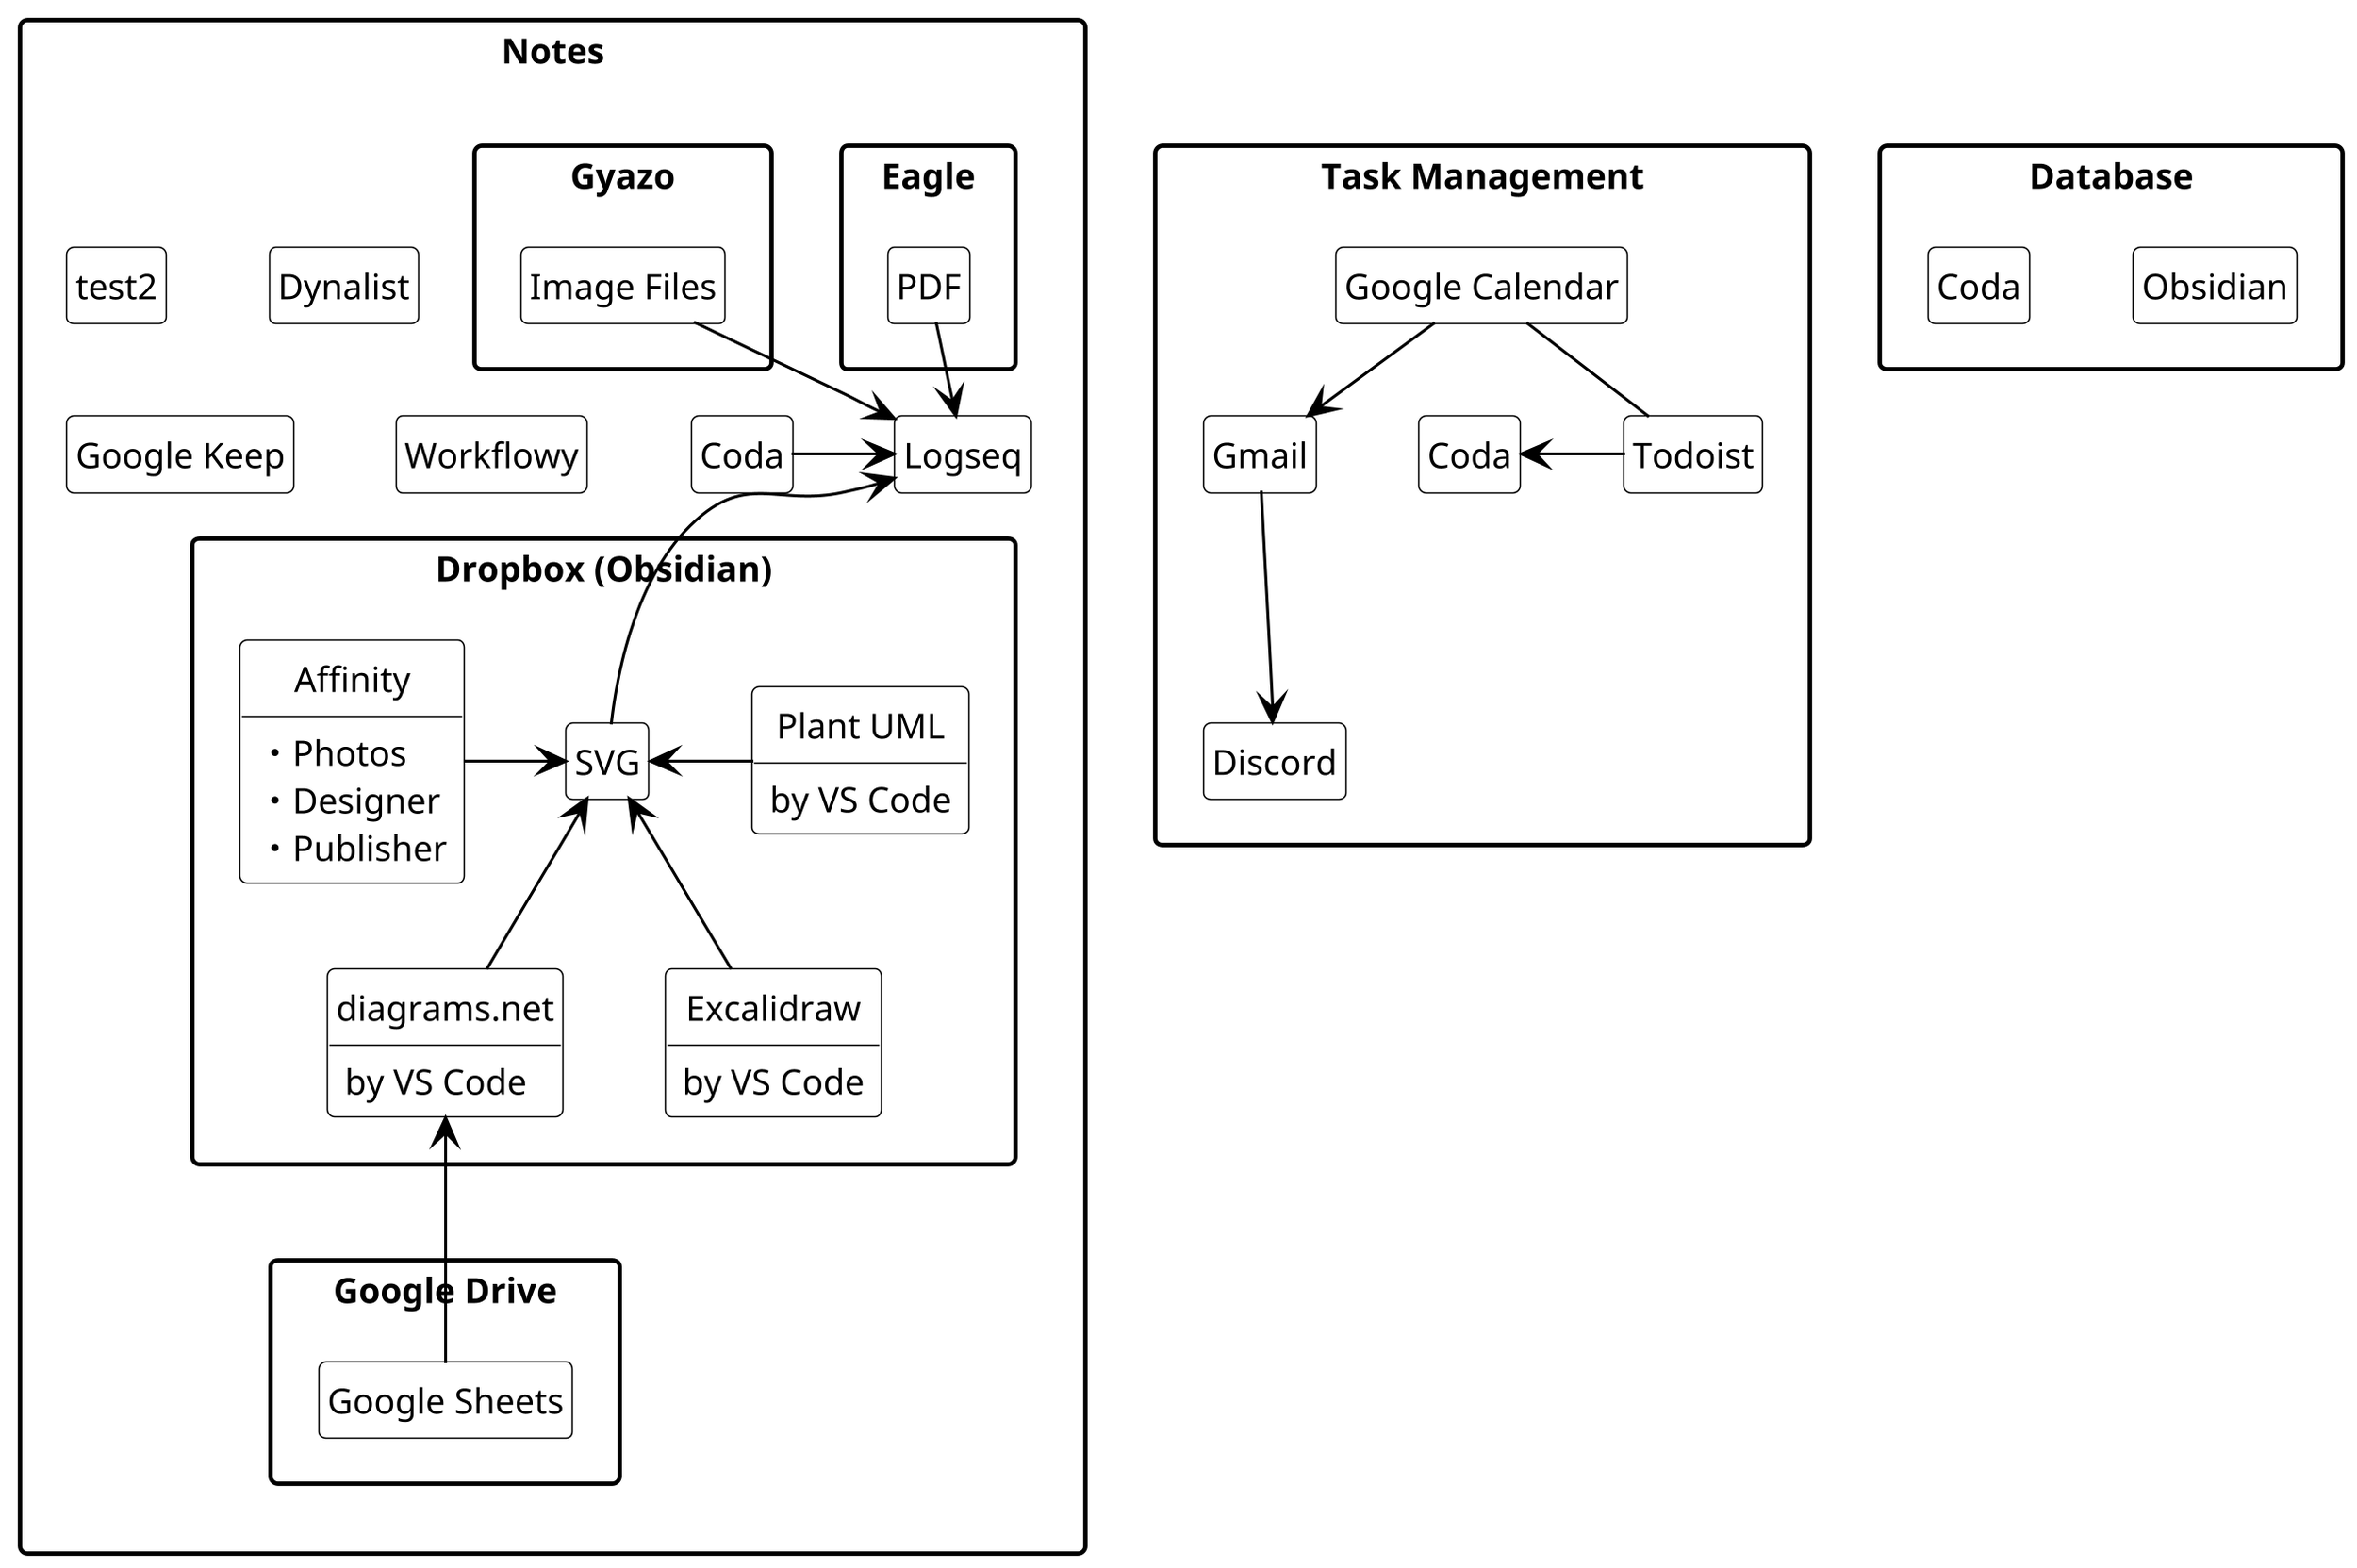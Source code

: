 @startuml

hide circle
hide empty fields
hide empty methods

skinparam class {
    backGroundColor white
    borderColor black
    arrowColor black
}

skinparam package {
    style rectangle
}

skinparam {
    shadowing false
    ranksep 30
    dpi 300
    arrowThickness 1
    defaultFontSize 12
    arrowFontSize 8
}

package "Notes" {
    class "test2" as test
    class "Logseq" as logseq
    package "Dropbox (Obsidian)" as dropbox{
        class "SVG" as svg
        class "diagrams.net" as diagramsnet {
            by VS Code
        }
        class "Excalidraw" as excalidraw {
            by VS Code
        }
        class "Plant UML" as plantuml {
            by VS Code
        }
        class "Affinity" as affinity {
            ・Photos
            ・Designer
            ・Publisher
        }
    }
    package "Google Drive" as googledrive {
        class "Google Sheets" as googlesheets
    }
    package "Eagle" as eagle {
        class "PDF" as pdf
    }
    package "Gyazo" as gyazo {
        class "Image Files" as imagefiles
    }
    class "Coda" as coda
    class "Dynalist" as dynalist 
    class "Google Keep" as googlekeep
    class "Workflowy" as workflowy
}

package "Database" {
    class "Obsidian" as obsidian
    class "Coda" as coda2
}

package "Task Management" {
    class "Coda" as coda3
    class "Todoist" as todoist
    class "Google Calendar" as googlecalendar
    class "Gmail" as gmail
    class "Discord" as discord
}

'Notes
logseq <-- svg
plantuml -u> svg
excalidraw -u-> svg
diagramsnet -u-> svg
affinity -> svg
googlesheets -u--> diagramsnet
logseq <-u- pdf
imagefiles --> logseq
coda -> logseq

'Database

'Task Management
googlecalendar -- todoist
gmail <-u- googlecalendar
gmail --> discord
todoist -u> coda3






@enduml